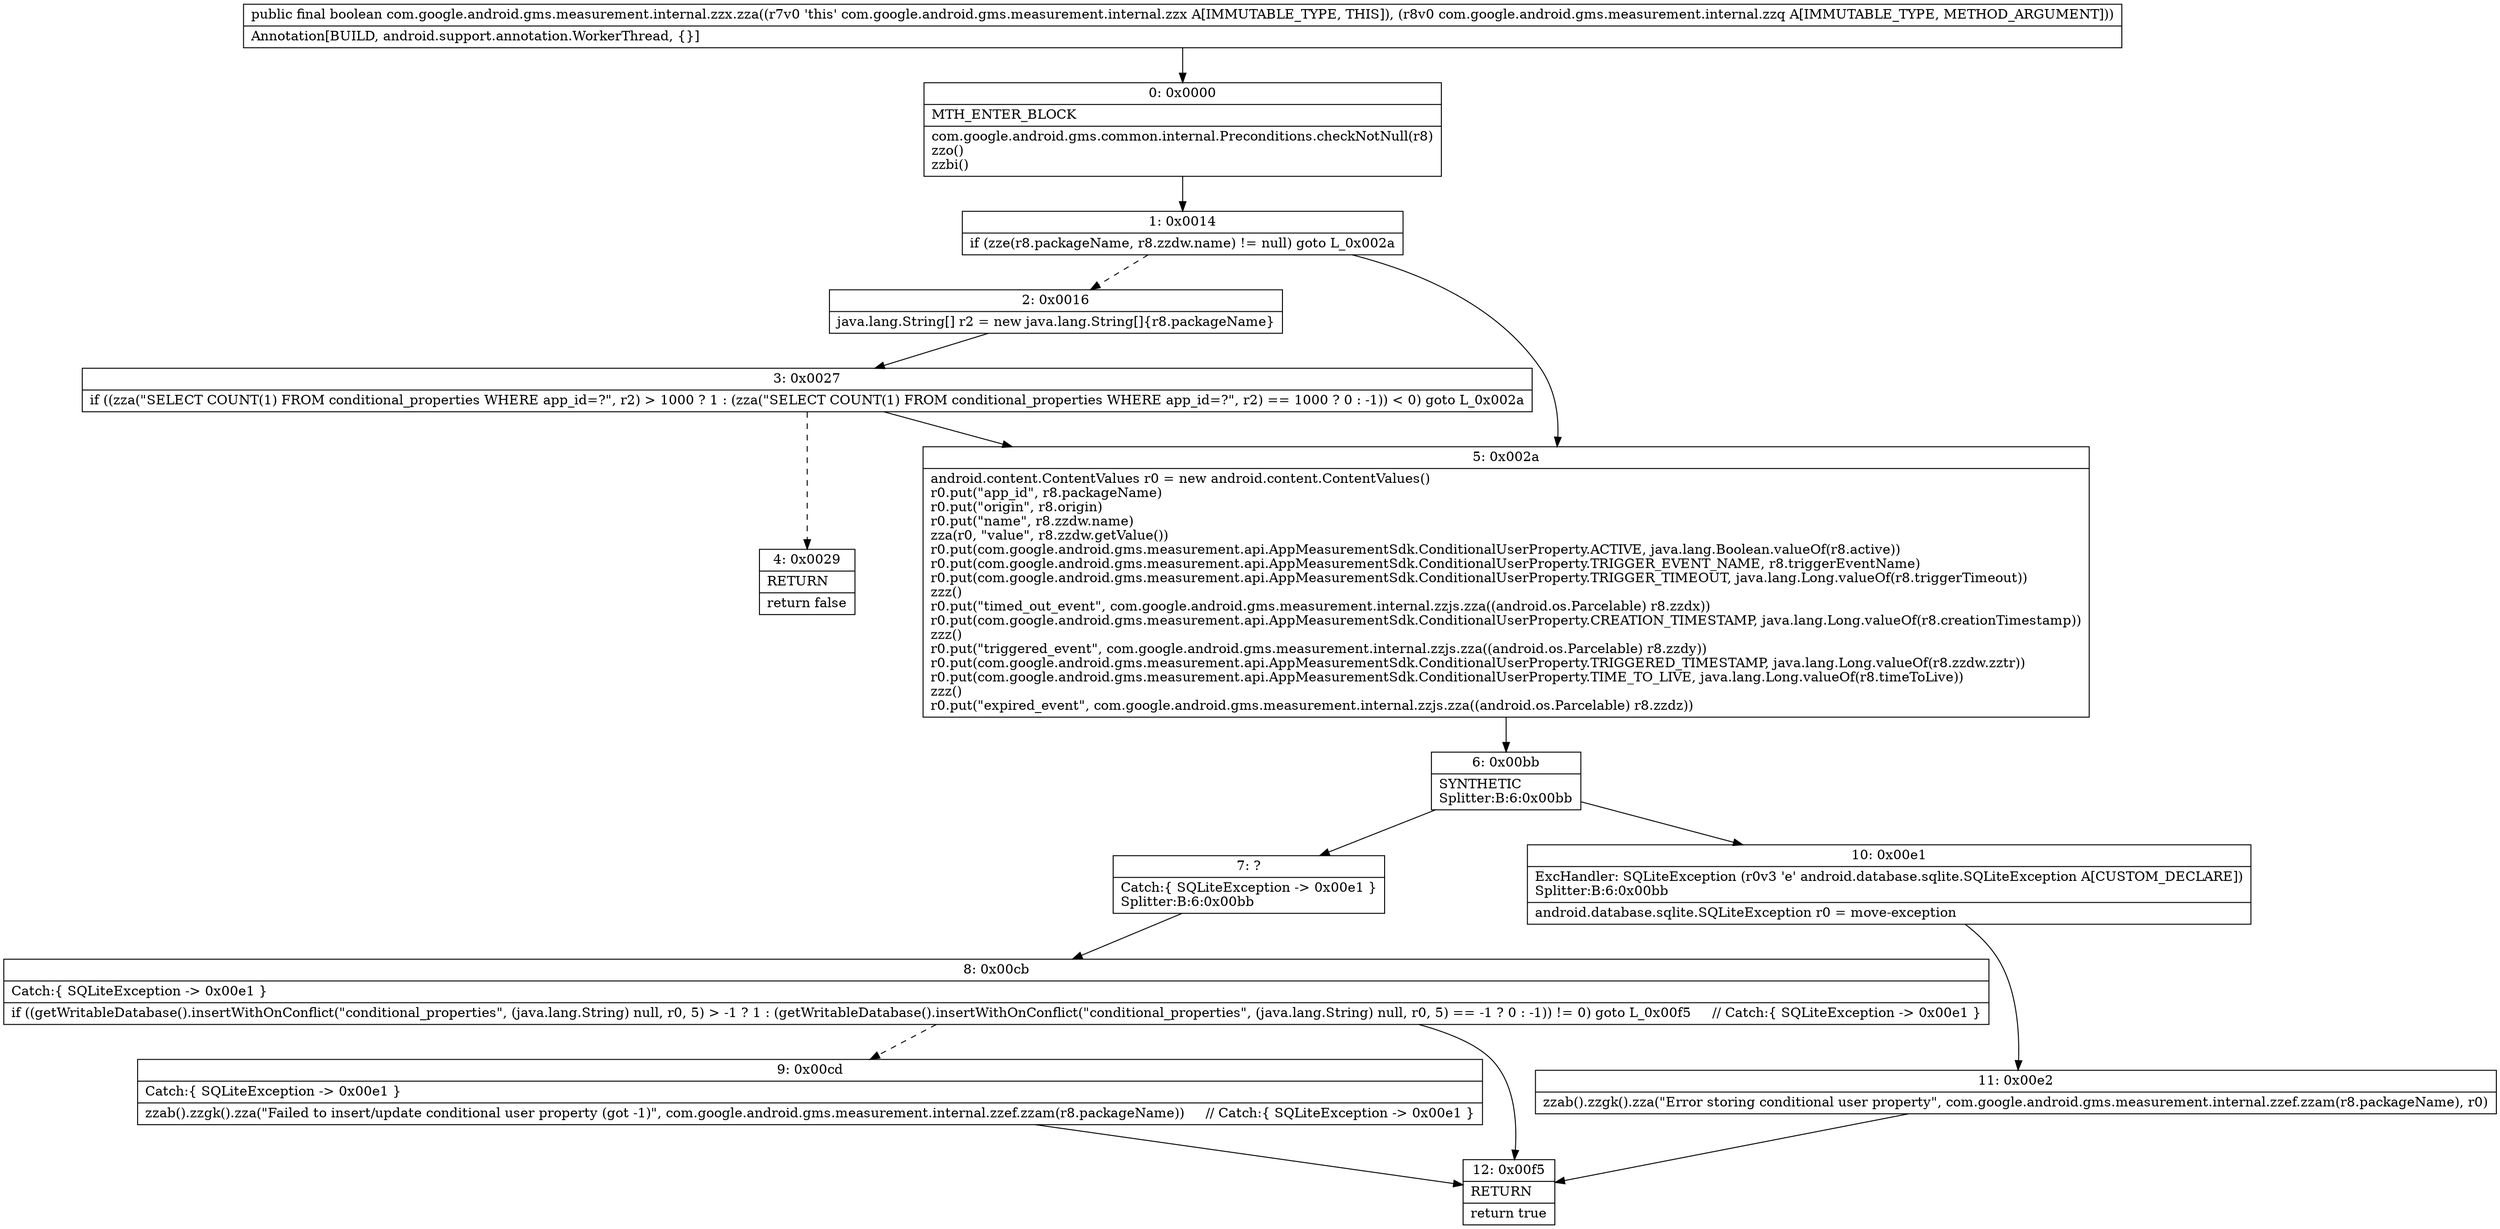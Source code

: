 digraph "CFG forcom.google.android.gms.measurement.internal.zzx.zza(Lcom\/google\/android\/gms\/measurement\/internal\/zzq;)Z" {
Node_0 [shape=record,label="{0\:\ 0x0000|MTH_ENTER_BLOCK\l|com.google.android.gms.common.internal.Preconditions.checkNotNull(r8)\lzzo()\lzzbi()\l}"];
Node_1 [shape=record,label="{1\:\ 0x0014|if (zze(r8.packageName, r8.zzdw.name) != null) goto L_0x002a\l}"];
Node_2 [shape=record,label="{2\:\ 0x0016|java.lang.String[] r2 = new java.lang.String[]\{r8.packageName\}\l}"];
Node_3 [shape=record,label="{3\:\ 0x0027|if ((zza(\"SELECT COUNT(1) FROM conditional_properties WHERE app_id=?\", r2) \> 1000 ? 1 : (zza(\"SELECT COUNT(1) FROM conditional_properties WHERE app_id=?\", r2) == 1000 ? 0 : \-1)) \< 0) goto L_0x002a\l}"];
Node_4 [shape=record,label="{4\:\ 0x0029|RETURN\l|return false\l}"];
Node_5 [shape=record,label="{5\:\ 0x002a|android.content.ContentValues r0 = new android.content.ContentValues()\lr0.put(\"app_id\", r8.packageName)\lr0.put(\"origin\", r8.origin)\lr0.put(\"name\", r8.zzdw.name)\lzza(r0, \"value\", r8.zzdw.getValue())\lr0.put(com.google.android.gms.measurement.api.AppMeasurementSdk.ConditionalUserProperty.ACTIVE, java.lang.Boolean.valueOf(r8.active))\lr0.put(com.google.android.gms.measurement.api.AppMeasurementSdk.ConditionalUserProperty.TRIGGER_EVENT_NAME, r8.triggerEventName)\lr0.put(com.google.android.gms.measurement.api.AppMeasurementSdk.ConditionalUserProperty.TRIGGER_TIMEOUT, java.lang.Long.valueOf(r8.triggerTimeout))\lzzz()\lr0.put(\"timed_out_event\", com.google.android.gms.measurement.internal.zzjs.zza((android.os.Parcelable) r8.zzdx))\lr0.put(com.google.android.gms.measurement.api.AppMeasurementSdk.ConditionalUserProperty.CREATION_TIMESTAMP, java.lang.Long.valueOf(r8.creationTimestamp))\lzzz()\lr0.put(\"triggered_event\", com.google.android.gms.measurement.internal.zzjs.zza((android.os.Parcelable) r8.zzdy))\lr0.put(com.google.android.gms.measurement.api.AppMeasurementSdk.ConditionalUserProperty.TRIGGERED_TIMESTAMP, java.lang.Long.valueOf(r8.zzdw.zztr))\lr0.put(com.google.android.gms.measurement.api.AppMeasurementSdk.ConditionalUserProperty.TIME_TO_LIVE, java.lang.Long.valueOf(r8.timeToLive))\lzzz()\lr0.put(\"expired_event\", com.google.android.gms.measurement.internal.zzjs.zza((android.os.Parcelable) r8.zzdz))\l}"];
Node_6 [shape=record,label="{6\:\ 0x00bb|SYNTHETIC\lSplitter:B:6:0x00bb\l}"];
Node_7 [shape=record,label="{7\:\ ?|Catch:\{ SQLiteException \-\> 0x00e1 \}\lSplitter:B:6:0x00bb\l}"];
Node_8 [shape=record,label="{8\:\ 0x00cb|Catch:\{ SQLiteException \-\> 0x00e1 \}\l|if ((getWritableDatabase().insertWithOnConflict(\"conditional_properties\", (java.lang.String) null, r0, 5) \> \-1 ? 1 : (getWritableDatabase().insertWithOnConflict(\"conditional_properties\", (java.lang.String) null, r0, 5) == \-1 ? 0 : \-1)) != 0) goto L_0x00f5     \/\/ Catch:\{ SQLiteException \-\> 0x00e1 \}\l}"];
Node_9 [shape=record,label="{9\:\ 0x00cd|Catch:\{ SQLiteException \-\> 0x00e1 \}\l|zzab().zzgk().zza(\"Failed to insert\/update conditional user property (got \-1)\", com.google.android.gms.measurement.internal.zzef.zzam(r8.packageName))     \/\/ Catch:\{ SQLiteException \-\> 0x00e1 \}\l}"];
Node_10 [shape=record,label="{10\:\ 0x00e1|ExcHandler: SQLiteException (r0v3 'e' android.database.sqlite.SQLiteException A[CUSTOM_DECLARE])\lSplitter:B:6:0x00bb\l|android.database.sqlite.SQLiteException r0 = move\-exception\l}"];
Node_11 [shape=record,label="{11\:\ 0x00e2|zzab().zzgk().zza(\"Error storing conditional user property\", com.google.android.gms.measurement.internal.zzef.zzam(r8.packageName), r0)\l}"];
Node_12 [shape=record,label="{12\:\ 0x00f5|RETURN\l|return true\l}"];
MethodNode[shape=record,label="{public final boolean com.google.android.gms.measurement.internal.zzx.zza((r7v0 'this' com.google.android.gms.measurement.internal.zzx A[IMMUTABLE_TYPE, THIS]), (r8v0 com.google.android.gms.measurement.internal.zzq A[IMMUTABLE_TYPE, METHOD_ARGUMENT]))  | Annotation[BUILD, android.support.annotation.WorkerThread, \{\}]\l}"];
MethodNode -> Node_0;
Node_0 -> Node_1;
Node_1 -> Node_2[style=dashed];
Node_1 -> Node_5;
Node_2 -> Node_3;
Node_3 -> Node_4[style=dashed];
Node_3 -> Node_5;
Node_5 -> Node_6;
Node_6 -> Node_7;
Node_6 -> Node_10;
Node_7 -> Node_8;
Node_8 -> Node_9[style=dashed];
Node_8 -> Node_12;
Node_9 -> Node_12;
Node_10 -> Node_11;
Node_11 -> Node_12;
}


